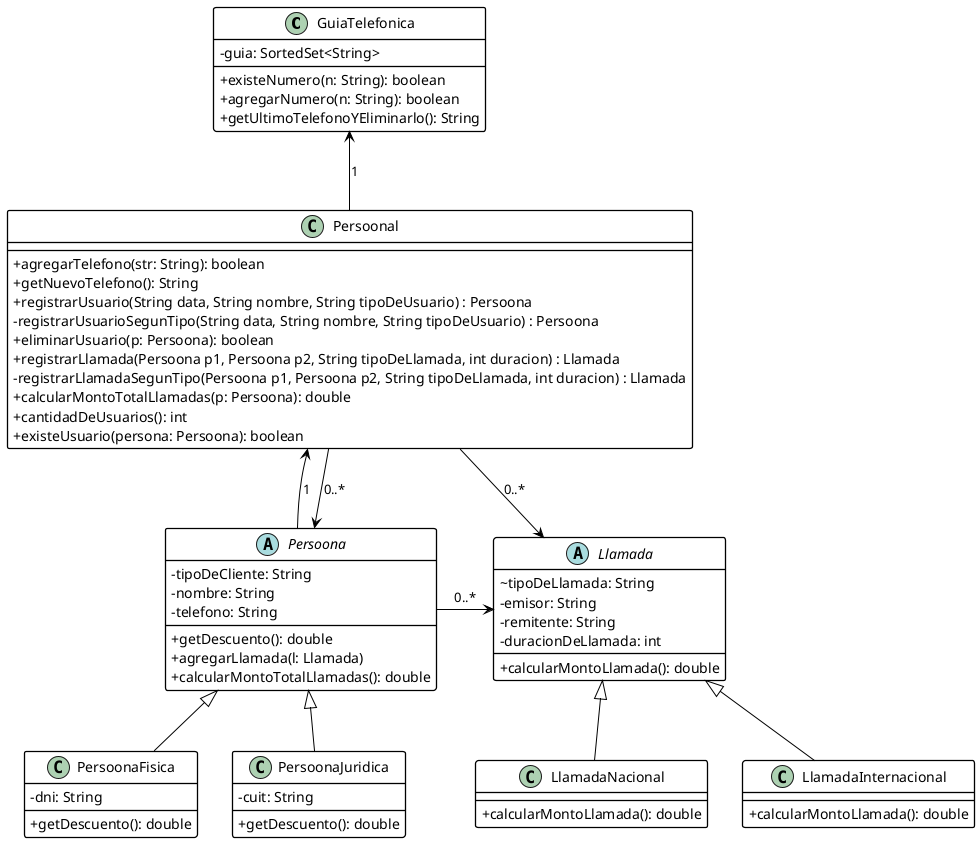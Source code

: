 @startuml ej1
skinparam ClassBackgroundColor transparent
skinparam classAttributeIconSize 0 
skinparam ClassBorderThickness 1.3
skinparam ClassBorderColor Black
skinparam ArrowColor Black
skinparam shadowing false

class GuiaTelefonica {
    -guia: SortedSet<String>
    +existeNumero(n: String): boolean
    +agregarNumero(n: String): boolean
    +getUltimoTelefonoYEliminarlo(): String
}

abstract class Llamada {
    ~tipoDeLlamada: String
    -emisor: String
    -remitente: String
    -duracionDeLlamada: int
    +calcularMontoLlamada(): double
}

class LlamadaNacional{
    +calcularMontoLlamada(): double
}
Llamada <|-- LlamadaNacional
class LlamadaInternacional {
    +calcularMontoLlamada(): double
}
Llamada <|-- LlamadaInternacional

abstract class Persoona {
	-tipoDeCliente: String
	-nombre: String
	-telefono: String
    +getDescuento(): double
    +agregarLlamada(l: Llamada)
    +calcularMontoTotalLlamadas(): double
}
Llamada <-l- Persoona : 0..*
Persoonal <-- Persoona : 1

class PersoonaFisica{
    -dni: String
    +getDescuento(): double
}
Persoona <|-- PersoonaFisica

class PersoonaJuridica{
    -cuit: String
    +getDescuento(): double
}
Persoona <|-- PersoonaJuridica

class Persoonal {
    +agregarTelefono(str: String): boolean
    +getNuevoTelefono(): String
    +registrarUsuario(String data, String nombre, String tipoDeUsuario) : Persoona
    -registrarUsuarioSegunTipo(String data, String nombre, String tipoDeUsuario) : Persoona
    +eliminarUsuario(p: Persoona): boolean
    +registrarLlamada(Persoona p1, Persoona p2, String tipoDeLlamada, int duracion) : Llamada
    -registrarLlamadaSegunTipo(Persoona p1, Persoona p2, String tipoDeLlamada, int duracion) : Llamada
    +calcularMontoTotalLlamadas(p: Persoona): double
    +cantidadDeUsuarios(): int
    +existeUsuario(persona: Persoona): boolean
}
Persoona <-- Persoonal : 0..*
Llamada <-l- Persoonal : 0..*
GuiaTelefonica <-- Persoonal : 1

@enduml